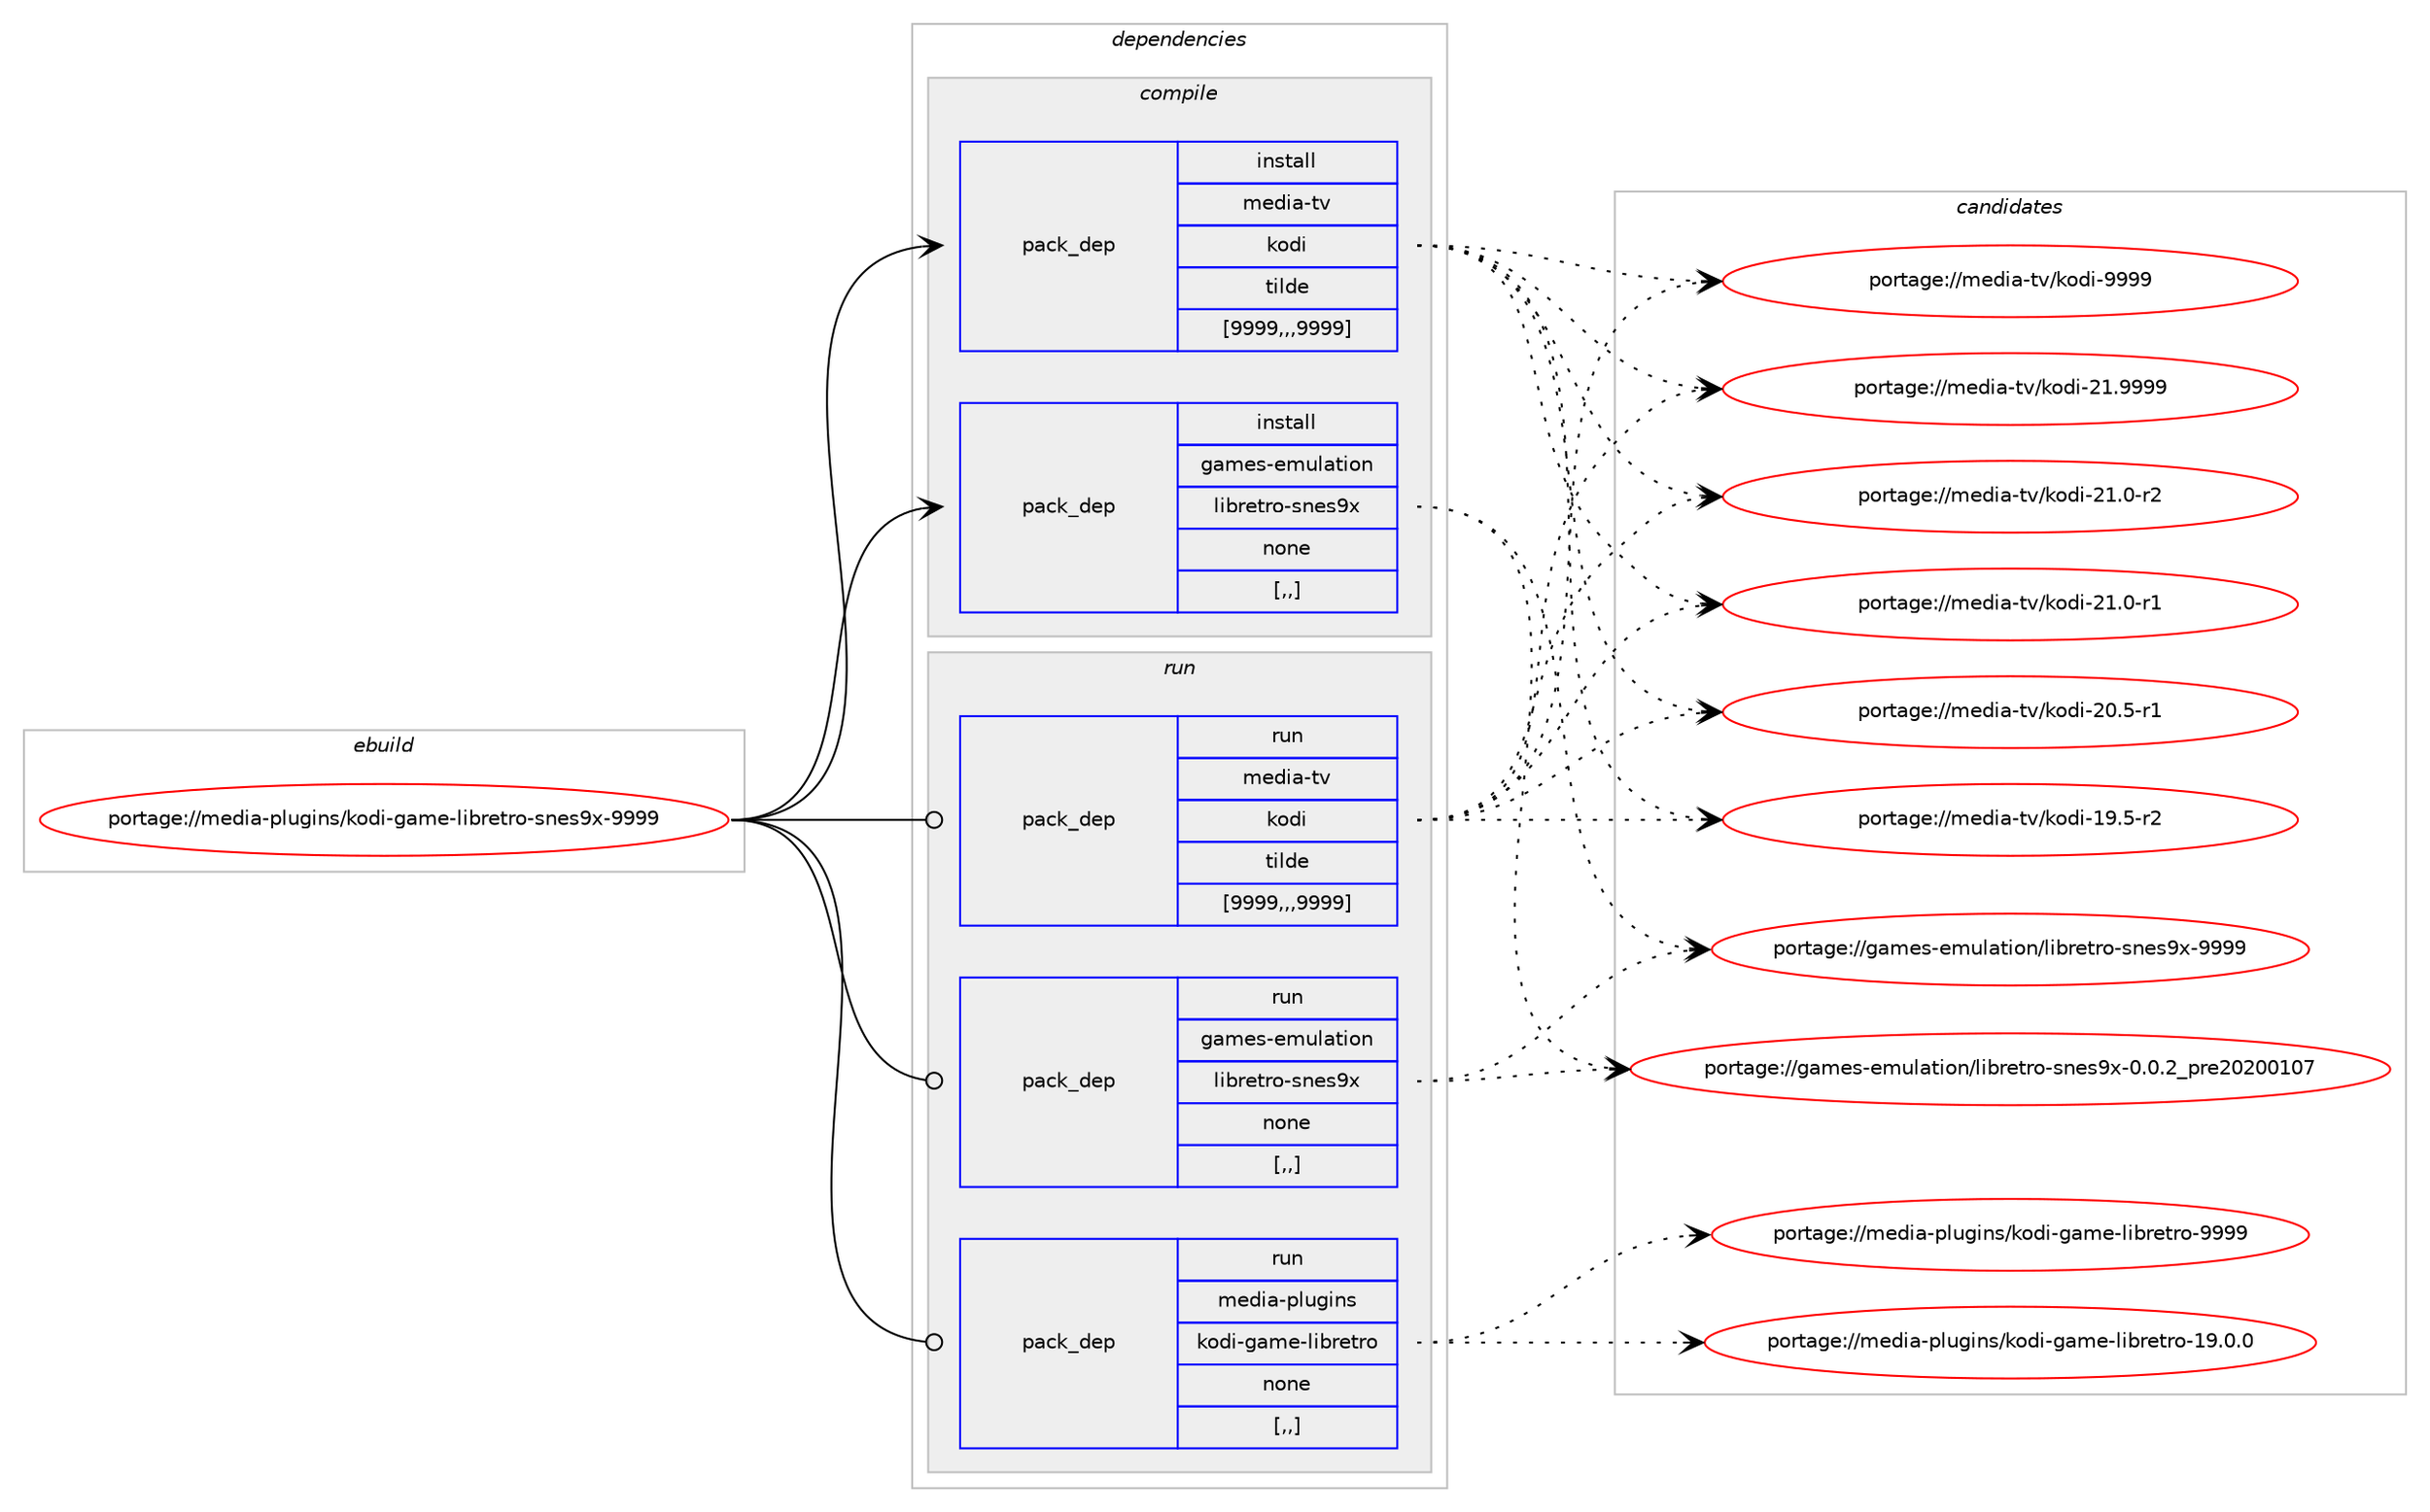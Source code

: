 digraph prolog {

# *************
# Graph options
# *************

newrank=true;
concentrate=true;
compound=true;
graph [rankdir=LR,fontname=Helvetica,fontsize=10,ranksep=1.5];#, ranksep=2.5, nodesep=0.2];
edge  [arrowhead=vee];
node  [fontname=Helvetica,fontsize=10];

# **********
# The ebuild
# **********

subgraph cluster_leftcol {
color=gray;
label=<<i>ebuild</i>>;
id [label="portage://media-plugins/kodi-game-libretro-snes9x-9999", color=red, width=4, href="../media-plugins/kodi-game-libretro-snes9x-9999.svg"];
}

# ****************
# The dependencies
# ****************

subgraph cluster_midcol {
color=gray;
label=<<i>dependencies</i>>;
subgraph cluster_compile {
fillcolor="#eeeeee";
style=filled;
label=<<i>compile</i>>;
subgraph pack227683 {
dependency308442 [label=<<TABLE BORDER="0" CELLBORDER="1" CELLSPACING="0" CELLPADDING="4" WIDTH="220"><TR><TD ROWSPAN="6" CELLPADDING="30">pack_dep</TD></TR><TR><TD WIDTH="110">install</TD></TR><TR><TD>games-emulation</TD></TR><TR><TD>libretro-snes9x</TD></TR><TR><TD>none</TD></TR><TR><TD>[,,]</TD></TR></TABLE>>, shape=none, color=blue];
}
id:e -> dependency308442:w [weight=20,style="solid",arrowhead="vee"];
subgraph pack227684 {
dependency308443 [label=<<TABLE BORDER="0" CELLBORDER="1" CELLSPACING="0" CELLPADDING="4" WIDTH="220"><TR><TD ROWSPAN="6" CELLPADDING="30">pack_dep</TD></TR><TR><TD WIDTH="110">install</TD></TR><TR><TD>media-tv</TD></TR><TR><TD>kodi</TD></TR><TR><TD>tilde</TD></TR><TR><TD>[9999,,,9999]</TD></TR></TABLE>>, shape=none, color=blue];
}
id:e -> dependency308443:w [weight=20,style="solid",arrowhead="vee"];
}
subgraph cluster_compileandrun {
fillcolor="#eeeeee";
style=filled;
label=<<i>compile and run</i>>;
}
subgraph cluster_run {
fillcolor="#eeeeee";
style=filled;
label=<<i>run</i>>;
subgraph pack227685 {
dependency308444 [label=<<TABLE BORDER="0" CELLBORDER="1" CELLSPACING="0" CELLPADDING="4" WIDTH="220"><TR><TD ROWSPAN="6" CELLPADDING="30">pack_dep</TD></TR><TR><TD WIDTH="110">run</TD></TR><TR><TD>games-emulation</TD></TR><TR><TD>libretro-snes9x</TD></TR><TR><TD>none</TD></TR><TR><TD>[,,]</TD></TR></TABLE>>, shape=none, color=blue];
}
id:e -> dependency308444:w [weight=20,style="solid",arrowhead="odot"];
subgraph pack227686 {
dependency308445 [label=<<TABLE BORDER="0" CELLBORDER="1" CELLSPACING="0" CELLPADDING="4" WIDTH="220"><TR><TD ROWSPAN="6" CELLPADDING="30">pack_dep</TD></TR><TR><TD WIDTH="110">run</TD></TR><TR><TD>media-plugins</TD></TR><TR><TD>kodi-game-libretro</TD></TR><TR><TD>none</TD></TR><TR><TD>[,,]</TD></TR></TABLE>>, shape=none, color=blue];
}
id:e -> dependency308445:w [weight=20,style="solid",arrowhead="odot"];
subgraph pack227687 {
dependency308446 [label=<<TABLE BORDER="0" CELLBORDER="1" CELLSPACING="0" CELLPADDING="4" WIDTH="220"><TR><TD ROWSPAN="6" CELLPADDING="30">pack_dep</TD></TR><TR><TD WIDTH="110">run</TD></TR><TR><TD>media-tv</TD></TR><TR><TD>kodi</TD></TR><TR><TD>tilde</TD></TR><TR><TD>[9999,,,9999]</TD></TR></TABLE>>, shape=none, color=blue];
}
id:e -> dependency308446:w [weight=20,style="solid",arrowhead="odot"];
}
}

# **************
# The candidates
# **************

subgraph cluster_choices {
rank=same;
color=gray;
label=<<i>candidates</i>>;

subgraph choice227683 {
color=black;
nodesep=1;
choice103971091011154510110911710897116105111110471081059811410111611411145115110101115571204557575757 [label="portage://games-emulation/libretro-snes9x-9999", color=red, width=4,href="../games-emulation/libretro-snes9x-9999.svg"];
choice10397109101115451011091171089711610511111047108105981141011161141114511511010111557120454846484650951121141015048504848494855 [label="portage://games-emulation/libretro-snes9x-0.0.2_pre20200107", color=red, width=4,href="../games-emulation/libretro-snes9x-0.0.2_pre20200107.svg"];
dependency308442:e -> choice103971091011154510110911710897116105111110471081059811410111611411145115110101115571204557575757:w [style=dotted,weight="100"];
dependency308442:e -> choice10397109101115451011091171089711610511111047108105981141011161141114511511010111557120454846484650951121141015048504848494855:w [style=dotted,weight="100"];
}
subgraph choice227684 {
color=black;
nodesep=1;
choice1091011001059745116118471071111001054557575757 [label="portage://media-tv/kodi-9999", color=red, width=4,href="../media-tv/kodi-9999.svg"];
choice1091011001059745116118471071111001054550494657575757 [label="portage://media-tv/kodi-21.9999", color=red, width=4,href="../media-tv/kodi-21.9999.svg"];
choice10910110010597451161184710711110010545504946484511450 [label="portage://media-tv/kodi-21.0-r2", color=red, width=4,href="../media-tv/kodi-21.0-r2.svg"];
choice10910110010597451161184710711110010545504946484511449 [label="portage://media-tv/kodi-21.0-r1", color=red, width=4,href="../media-tv/kodi-21.0-r1.svg"];
choice10910110010597451161184710711110010545504846534511449 [label="portage://media-tv/kodi-20.5-r1", color=red, width=4,href="../media-tv/kodi-20.5-r1.svg"];
choice10910110010597451161184710711110010545495746534511450 [label="portage://media-tv/kodi-19.5-r2", color=red, width=4,href="../media-tv/kodi-19.5-r2.svg"];
dependency308443:e -> choice1091011001059745116118471071111001054557575757:w [style=dotted,weight="100"];
dependency308443:e -> choice1091011001059745116118471071111001054550494657575757:w [style=dotted,weight="100"];
dependency308443:e -> choice10910110010597451161184710711110010545504946484511450:w [style=dotted,weight="100"];
dependency308443:e -> choice10910110010597451161184710711110010545504946484511449:w [style=dotted,weight="100"];
dependency308443:e -> choice10910110010597451161184710711110010545504846534511449:w [style=dotted,weight="100"];
dependency308443:e -> choice10910110010597451161184710711110010545495746534511450:w [style=dotted,weight="100"];
}
subgraph choice227685 {
color=black;
nodesep=1;
choice103971091011154510110911710897116105111110471081059811410111611411145115110101115571204557575757 [label="portage://games-emulation/libretro-snes9x-9999", color=red, width=4,href="../games-emulation/libretro-snes9x-9999.svg"];
choice10397109101115451011091171089711610511111047108105981141011161141114511511010111557120454846484650951121141015048504848494855 [label="portage://games-emulation/libretro-snes9x-0.0.2_pre20200107", color=red, width=4,href="../games-emulation/libretro-snes9x-0.0.2_pre20200107.svg"];
dependency308444:e -> choice103971091011154510110911710897116105111110471081059811410111611411145115110101115571204557575757:w [style=dotted,weight="100"];
dependency308444:e -> choice10397109101115451011091171089711610511111047108105981141011161141114511511010111557120454846484650951121141015048504848494855:w [style=dotted,weight="100"];
}
subgraph choice227686 {
color=black;
nodesep=1;
choice109101100105974511210811710310511011547107111100105451039710910145108105981141011161141114557575757 [label="portage://media-plugins/kodi-game-libretro-9999", color=red, width=4,href="../media-plugins/kodi-game-libretro-9999.svg"];
choice1091011001059745112108117103105110115471071111001054510397109101451081059811410111611411145495746484648 [label="portage://media-plugins/kodi-game-libretro-19.0.0", color=red, width=4,href="../media-plugins/kodi-game-libretro-19.0.0.svg"];
dependency308445:e -> choice109101100105974511210811710310511011547107111100105451039710910145108105981141011161141114557575757:w [style=dotted,weight="100"];
dependency308445:e -> choice1091011001059745112108117103105110115471071111001054510397109101451081059811410111611411145495746484648:w [style=dotted,weight="100"];
}
subgraph choice227687 {
color=black;
nodesep=1;
choice1091011001059745116118471071111001054557575757 [label="portage://media-tv/kodi-9999", color=red, width=4,href="../media-tv/kodi-9999.svg"];
choice1091011001059745116118471071111001054550494657575757 [label="portage://media-tv/kodi-21.9999", color=red, width=4,href="../media-tv/kodi-21.9999.svg"];
choice10910110010597451161184710711110010545504946484511450 [label="portage://media-tv/kodi-21.0-r2", color=red, width=4,href="../media-tv/kodi-21.0-r2.svg"];
choice10910110010597451161184710711110010545504946484511449 [label="portage://media-tv/kodi-21.0-r1", color=red, width=4,href="../media-tv/kodi-21.0-r1.svg"];
choice10910110010597451161184710711110010545504846534511449 [label="portage://media-tv/kodi-20.5-r1", color=red, width=4,href="../media-tv/kodi-20.5-r1.svg"];
choice10910110010597451161184710711110010545495746534511450 [label="portage://media-tv/kodi-19.5-r2", color=red, width=4,href="../media-tv/kodi-19.5-r2.svg"];
dependency308446:e -> choice1091011001059745116118471071111001054557575757:w [style=dotted,weight="100"];
dependency308446:e -> choice1091011001059745116118471071111001054550494657575757:w [style=dotted,weight="100"];
dependency308446:e -> choice10910110010597451161184710711110010545504946484511450:w [style=dotted,weight="100"];
dependency308446:e -> choice10910110010597451161184710711110010545504946484511449:w [style=dotted,weight="100"];
dependency308446:e -> choice10910110010597451161184710711110010545504846534511449:w [style=dotted,weight="100"];
dependency308446:e -> choice10910110010597451161184710711110010545495746534511450:w [style=dotted,weight="100"];
}
}

}
